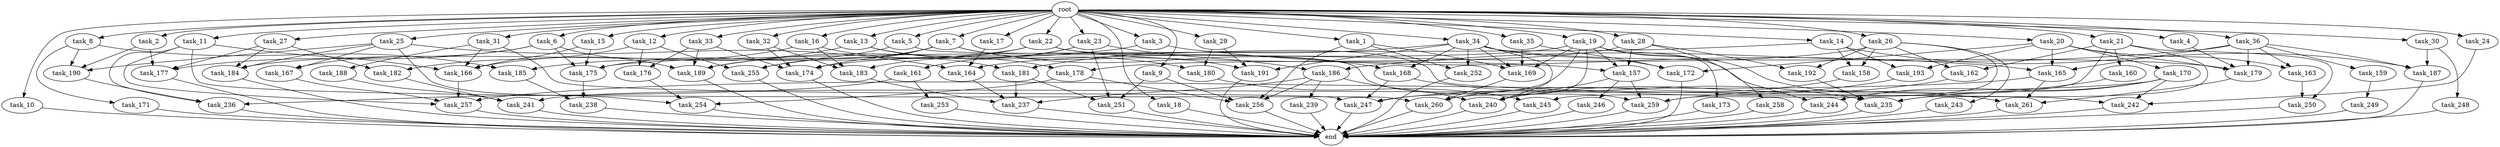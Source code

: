 digraph G {
  root [size="0.000000"];
  task_1 [size="1.024000"];
  task_2 [size="1.024000"];
  task_3 [size="1.024000"];
  task_4 [size="1.024000"];
  task_5 [size="1.024000"];
  task_6 [size="1.024000"];
  task_7 [size="1.024000"];
  task_8 [size="1.024000"];
  task_9 [size="1.024000"];
  task_10 [size="1.024000"];
  task_11 [size="1.024000"];
  task_12 [size="1.024000"];
  task_13 [size="1.024000"];
  task_14 [size="1.024000"];
  task_15 [size="1.024000"];
  task_16 [size="1.024000"];
  task_17 [size="1.024000"];
  task_18 [size="1.024000"];
  task_19 [size="1.024000"];
  task_20 [size="1.024000"];
  task_21 [size="1.024000"];
  task_22 [size="1.024000"];
  task_23 [size="1.024000"];
  task_24 [size="1.024000"];
  task_25 [size="1.024000"];
  task_26 [size="1.024000"];
  task_27 [size="1.024000"];
  task_28 [size="1.024000"];
  task_29 [size="1.024000"];
  task_30 [size="1.024000"];
  task_31 [size="1.024000"];
  task_32 [size="1.024000"];
  task_33 [size="1.024000"];
  task_34 [size="1.024000"];
  task_35 [size="1.024000"];
  task_36 [size="1.024000"];
  task_157 [size="1417339207.680000"];
  task_158 [size="498216206.336000"];
  task_159 [size="214748364.800000"];
  task_160 [size="420906795.008000"];
  task_161 [size="214748364.800000"];
  task_162 [size="498216206.336000"];
  task_163 [size="1073741824.000000"];
  task_164 [size="532575944.704000"];
  task_165 [size="1769526525.952000"];
  task_166 [size="1864015806.464000"];
  task_167 [size="893353197.568000"];
  task_168 [size="352187318.272000"];
  task_169 [size="1005022347.264000"];
  task_170 [size="858993459.200000"];
  task_171 [size="858993459.200000"];
  task_172 [size="1305670057.984000"];
  task_173 [size="137438953.472000"];
  task_174 [size="1468878815.232000"];
  task_175 [size="2525440770.048000"];
  task_176 [size="1391569403.904000"];
  task_177 [size="2138893713.408000"];
  task_178 [size="893353197.568000"];
  task_179 [size="1906965479.424000"];
  task_180 [size="343597383.680000"];
  task_181 [size="687194767.360000"];
  task_182 [size="1554778161.152000"];
  task_183 [size="1185410973.696000"];
  task_184 [size="1314259992.576000"];
  task_185 [size="893353197.568000"];
  task_186 [size="429496729.600000"];
  task_187 [size="712964571.136000"];
  task_188 [size="549755813.888000"];
  task_189 [size="2465311227.904000"];
  task_190 [size="1314259992.576000"];
  task_191 [size="661424963.584000"];
  task_192 [size="936302870.528000"];
  task_193 [size="1279900254.208000"];
  task_235 [size="1271310319.616000"];
  task_236 [size="566935683.072000"];
  task_237 [size="1838246002.688000"];
  task_238 [size="1005022347.264000"];
  task_239 [size="214748364.800000"];
  task_240 [size="1348619730.944000"];
  task_241 [size="979252543.488000"];
  task_242 [size="944892805.120000"];
  task_243 [size="77309411.328000"];
  task_244 [size="352187318.272000"];
  task_245 [size="498216206.336000"];
  task_246 [size="137438953.472000"];
  task_247 [size="1322849927.168000"];
  task_248 [size="77309411.328000"];
  task_249 [size="34359738.368000"];
  task_250 [size="1116691496.960000"];
  task_251 [size="1073741824.000000"];
  task_252 [size="558345748.480000"];
  task_253 [size="137438953.472000"];
  task_254 [size="420906795.008000"];
  task_255 [size="1331439861.760000"];
  task_256 [size="1022202216.448000"];
  task_257 [size="1228360646.656000"];
  task_258 [size="858993459.200000"];
  task_259 [size="944892805.120000"];
  task_260 [size="1357209665.536000"];
  task_261 [size="1073741824.000000"];
  end [size="0.000000"];

  root -> task_1 [size="1.000000"];
  root -> task_2 [size="1.000000"];
  root -> task_3 [size="1.000000"];
  root -> task_4 [size="1.000000"];
  root -> task_5 [size="1.000000"];
  root -> task_6 [size="1.000000"];
  root -> task_7 [size="1.000000"];
  root -> task_8 [size="1.000000"];
  root -> task_9 [size="1.000000"];
  root -> task_10 [size="1.000000"];
  root -> task_11 [size="1.000000"];
  root -> task_12 [size="1.000000"];
  root -> task_13 [size="1.000000"];
  root -> task_14 [size="1.000000"];
  root -> task_15 [size="1.000000"];
  root -> task_16 [size="1.000000"];
  root -> task_17 [size="1.000000"];
  root -> task_18 [size="1.000000"];
  root -> task_19 [size="1.000000"];
  root -> task_20 [size="1.000000"];
  root -> task_21 [size="1.000000"];
  root -> task_22 [size="1.000000"];
  root -> task_23 [size="1.000000"];
  root -> task_24 [size="1.000000"];
  root -> task_25 [size="1.000000"];
  root -> task_26 [size="1.000000"];
  root -> task_27 [size="1.000000"];
  root -> task_28 [size="1.000000"];
  root -> task_29 [size="1.000000"];
  root -> task_30 [size="1.000000"];
  root -> task_31 [size="1.000000"];
  root -> task_32 [size="1.000000"];
  root -> task_33 [size="1.000000"];
  root -> task_34 [size="1.000000"];
  root -> task_35 [size="1.000000"];
  root -> task_36 [size="1.000000"];
  task_1 -> task_169 [size="411041792.000000"];
  task_1 -> task_252 [size="411041792.000000"];
  task_1 -> task_256 [size="411041792.000000"];
  task_2 -> task_177 [size="411041792.000000"];
  task_2 -> task_190 [size="411041792.000000"];
  task_3 -> task_165 [size="679477248.000000"];
  task_3 -> task_189 [size="679477248.000000"];
  task_4 -> task_179 [size="679477248.000000"];
  task_5 -> task_175 [size="679477248.000000"];
  task_5 -> task_259 [size="679477248.000000"];
  task_6 -> task_167 [size="838860800.000000"];
  task_6 -> task_175 [size="838860800.000000"];
  task_6 -> task_177 [size="838860800.000000"];
  task_6 -> task_189 [size="838860800.000000"];
  task_7 -> task_168 [size="209715200.000000"];
  task_7 -> task_174 [size="209715200.000000"];
  task_7 -> task_189 [size="209715200.000000"];
  task_7 -> task_191 [size="209715200.000000"];
  task_7 -> task_255 [size="209715200.000000"];
  task_8 -> task_171 [size="838860800.000000"];
  task_8 -> task_185 [size="838860800.000000"];
  task_8 -> task_190 [size="838860800.000000"];
  task_9 -> task_251 [size="301989888.000000"];
  task_9 -> task_256 [size="301989888.000000"];
  task_10 -> end [size="1.000000"];
  task_11 -> task_166 [size="209715200.000000"];
  task_11 -> task_236 [size="209715200.000000"];
  task_11 -> task_257 [size="209715200.000000"];
  task_11 -> task_260 [size="209715200.000000"];
  task_12 -> task_176 [size="679477248.000000"];
  task_12 -> task_182 [size="679477248.000000"];
  task_12 -> task_255 [size="679477248.000000"];
  task_13 -> task_178 [size="33554432.000000"];
  task_13 -> task_180 [size="33554432.000000"];
  task_13 -> task_185 [size="33554432.000000"];
  task_14 -> task_158 [size="411041792.000000"];
  task_14 -> task_175 [size="411041792.000000"];
  task_14 -> task_187 [size="411041792.000000"];
  task_14 -> task_193 [size="411041792.000000"];
  task_15 -> task_166 [size="536870912.000000"];
  task_15 -> task_175 [size="536870912.000000"];
  task_16 -> task_166 [size="536870912.000000"];
  task_16 -> task_181 [size="536870912.000000"];
  task_16 -> task_183 [size="536870912.000000"];
  task_17 -> task_164 [size="411041792.000000"];
  task_18 -> end [size="1.000000"];
  task_19 -> task_157 [size="134217728.000000"];
  task_19 -> task_169 [size="134217728.000000"];
  task_19 -> task_173 [size="134217728.000000"];
  task_19 -> task_174 [size="134217728.000000"];
  task_19 -> task_244 [size="134217728.000000"];
  task_19 -> task_247 [size="134217728.000000"];
  task_19 -> task_260 [size="134217728.000000"];
  task_19 -> task_261 [size="134217728.000000"];
  task_20 -> task_163 [size="838860800.000000"];
  task_20 -> task_165 [size="838860800.000000"];
  task_20 -> task_170 [size="838860800.000000"];
  task_20 -> task_172 [size="838860800.000000"];
  task_20 -> task_179 [size="838860800.000000"];
  task_20 -> task_193 [size="838860800.000000"];
  task_21 -> task_160 [size="411041792.000000"];
  task_21 -> task_162 [size="411041792.000000"];
  task_21 -> task_235 [size="411041792.000000"];
  task_21 -> task_245 [size="411041792.000000"];
  task_21 -> task_250 [size="411041792.000000"];
  task_22 -> task_157 [size="411041792.000000"];
  task_22 -> task_184 [size="411041792.000000"];
  task_22 -> task_242 [size="411041792.000000"];
  task_22 -> task_255 [size="411041792.000000"];
  task_23 -> task_161 [size="209715200.000000"];
  task_23 -> task_183 [size="209715200.000000"];
  task_23 -> task_186 [size="209715200.000000"];
  task_23 -> task_251 [size="209715200.000000"];
  task_24 -> task_242 [size="301989888.000000"];
  task_25 -> task_164 [size="33554432.000000"];
  task_25 -> task_167 [size="33554432.000000"];
  task_25 -> task_184 [size="33554432.000000"];
  task_25 -> task_190 [size="33554432.000000"];
  task_25 -> task_254 [size="33554432.000000"];
  task_26 -> task_158 [size="75497472.000000"];
  task_26 -> task_162 [size="75497472.000000"];
  task_26 -> task_164 [size="75497472.000000"];
  task_26 -> task_192 [size="75497472.000000"];
  task_26 -> task_243 [size="75497472.000000"];
  task_26 -> task_259 [size="75497472.000000"];
  task_27 -> task_177 [size="838860800.000000"];
  task_27 -> task_182 [size="838860800.000000"];
  task_27 -> task_184 [size="838860800.000000"];
  task_28 -> task_157 [size="838860800.000000"];
  task_28 -> task_178 [size="838860800.000000"];
  task_28 -> task_192 [size="838860800.000000"];
  task_28 -> task_258 [size="838860800.000000"];
  task_29 -> task_180 [size="301989888.000000"];
  task_29 -> task_191 [size="301989888.000000"];
  task_30 -> task_187 [size="75497472.000000"];
  task_30 -> task_248 [size="75497472.000000"];
  task_31 -> task_166 [size="536870912.000000"];
  task_31 -> task_188 [size="536870912.000000"];
  task_31 -> task_247 [size="536870912.000000"];
  task_32 -> task_174 [size="411041792.000000"];
  task_32 -> task_183 [size="411041792.000000"];
  task_33 -> task_174 [size="679477248.000000"];
  task_33 -> task_176 [size="679477248.000000"];
  task_33 -> task_189 [size="679477248.000000"];
  task_34 -> task_168 [size="134217728.000000"];
  task_34 -> task_169 [size="134217728.000000"];
  task_34 -> task_172 [size="134217728.000000"];
  task_34 -> task_179 [size="134217728.000000"];
  task_34 -> task_181 [size="134217728.000000"];
  task_34 -> task_191 [size="134217728.000000"];
  task_34 -> task_240 [size="134217728.000000"];
  task_34 -> task_252 [size="134217728.000000"];
  task_35 -> task_169 [size="301989888.000000"];
  task_35 -> task_172 [size="301989888.000000"];
  task_36 -> task_159 [size="209715200.000000"];
  task_36 -> task_163 [size="209715200.000000"];
  task_36 -> task_165 [size="209715200.000000"];
  task_36 -> task_179 [size="209715200.000000"];
  task_36 -> task_186 [size="209715200.000000"];
  task_36 -> task_187 [size="209715200.000000"];
  task_157 -> task_240 [size="134217728.000000"];
  task_157 -> task_246 [size="134217728.000000"];
  task_157 -> task_259 [size="134217728.000000"];
  task_158 -> task_260 [size="301989888.000000"];
  task_159 -> task_249 [size="33554432.000000"];
  task_160 -> task_259 [size="33554432.000000"];
  task_161 -> task_236 [size="134217728.000000"];
  task_161 -> task_253 [size="134217728.000000"];
  task_162 -> task_240 [size="838860800.000000"];
  task_163 -> task_250 [size="679477248.000000"];
  task_164 -> task_237 [size="209715200.000000"];
  task_165 -> task_257 [size="75497472.000000"];
  task_165 -> task_261 [size="75497472.000000"];
  task_166 -> task_257 [size="75497472.000000"];
  task_167 -> task_257 [size="838860800.000000"];
  task_168 -> task_235 [size="209715200.000000"];
  task_168 -> task_247 [size="209715200.000000"];
  task_169 -> task_260 [size="679477248.000000"];
  task_170 -> task_235 [size="209715200.000000"];
  task_170 -> task_241 [size="209715200.000000"];
  task_170 -> task_242 [size="209715200.000000"];
  task_170 -> task_244 [size="209715200.000000"];
  task_171 -> end [size="1.000000"];
  task_172 -> end [size="1.000000"];
  task_173 -> end [size="1.000000"];
  task_174 -> end [size="1.000000"];
  task_175 -> task_238 [size="679477248.000000"];
  task_176 -> task_254 [size="301989888.000000"];
  task_177 -> end [size="1.000000"];
  task_178 -> task_254 [size="75497472.000000"];
  task_178 -> task_256 [size="75497472.000000"];
  task_179 -> task_261 [size="838860800.000000"];
  task_180 -> task_245 [size="75497472.000000"];
  task_181 -> task_237 [size="536870912.000000"];
  task_181 -> task_251 [size="536870912.000000"];
  task_182 -> task_241 [size="209715200.000000"];
  task_183 -> task_237 [size="838860800.000000"];
  task_184 -> end [size="1.000000"];
  task_185 -> task_238 [size="301989888.000000"];
  task_186 -> task_237 [size="209715200.000000"];
  task_186 -> task_239 [size="209715200.000000"];
  task_186 -> task_240 [size="209715200.000000"];
  task_186 -> task_256 [size="209715200.000000"];
  task_187 -> end [size="1.000000"];
  task_188 -> task_241 [size="536870912.000000"];
  task_189 -> end [size="1.000000"];
  task_190 -> task_236 [size="209715200.000000"];
  task_191 -> end [size="1.000000"];
  task_192 -> task_235 [size="411041792.000000"];
  task_193 -> task_247 [size="411041792.000000"];
  task_235 -> end [size="1.000000"];
  task_236 -> end [size="1.000000"];
  task_237 -> end [size="1.000000"];
  task_238 -> end [size="1.000000"];
  task_239 -> end [size="1.000000"];
  task_240 -> end [size="1.000000"];
  task_241 -> end [size="1.000000"];
  task_242 -> end [size="1.000000"];
  task_243 -> end [size="1.000000"];
  task_244 -> end [size="1.000000"];
  task_245 -> end [size="1.000000"];
  task_246 -> end [size="1.000000"];
  task_247 -> end [size="1.000000"];
  task_248 -> end [size="1.000000"];
  task_249 -> end [size="1.000000"];
  task_250 -> end [size="1.000000"];
  task_251 -> end [size="1.000000"];
  task_252 -> end [size="1.000000"];
  task_253 -> end [size="1.000000"];
  task_254 -> end [size="1.000000"];
  task_255 -> end [size="1.000000"];
  task_256 -> end [size="1.000000"];
  task_257 -> end [size="1.000000"];
  task_258 -> end [size="1.000000"];
  task_259 -> end [size="1.000000"];
  task_260 -> end [size="1.000000"];
  task_261 -> end [size="1.000000"];
}
